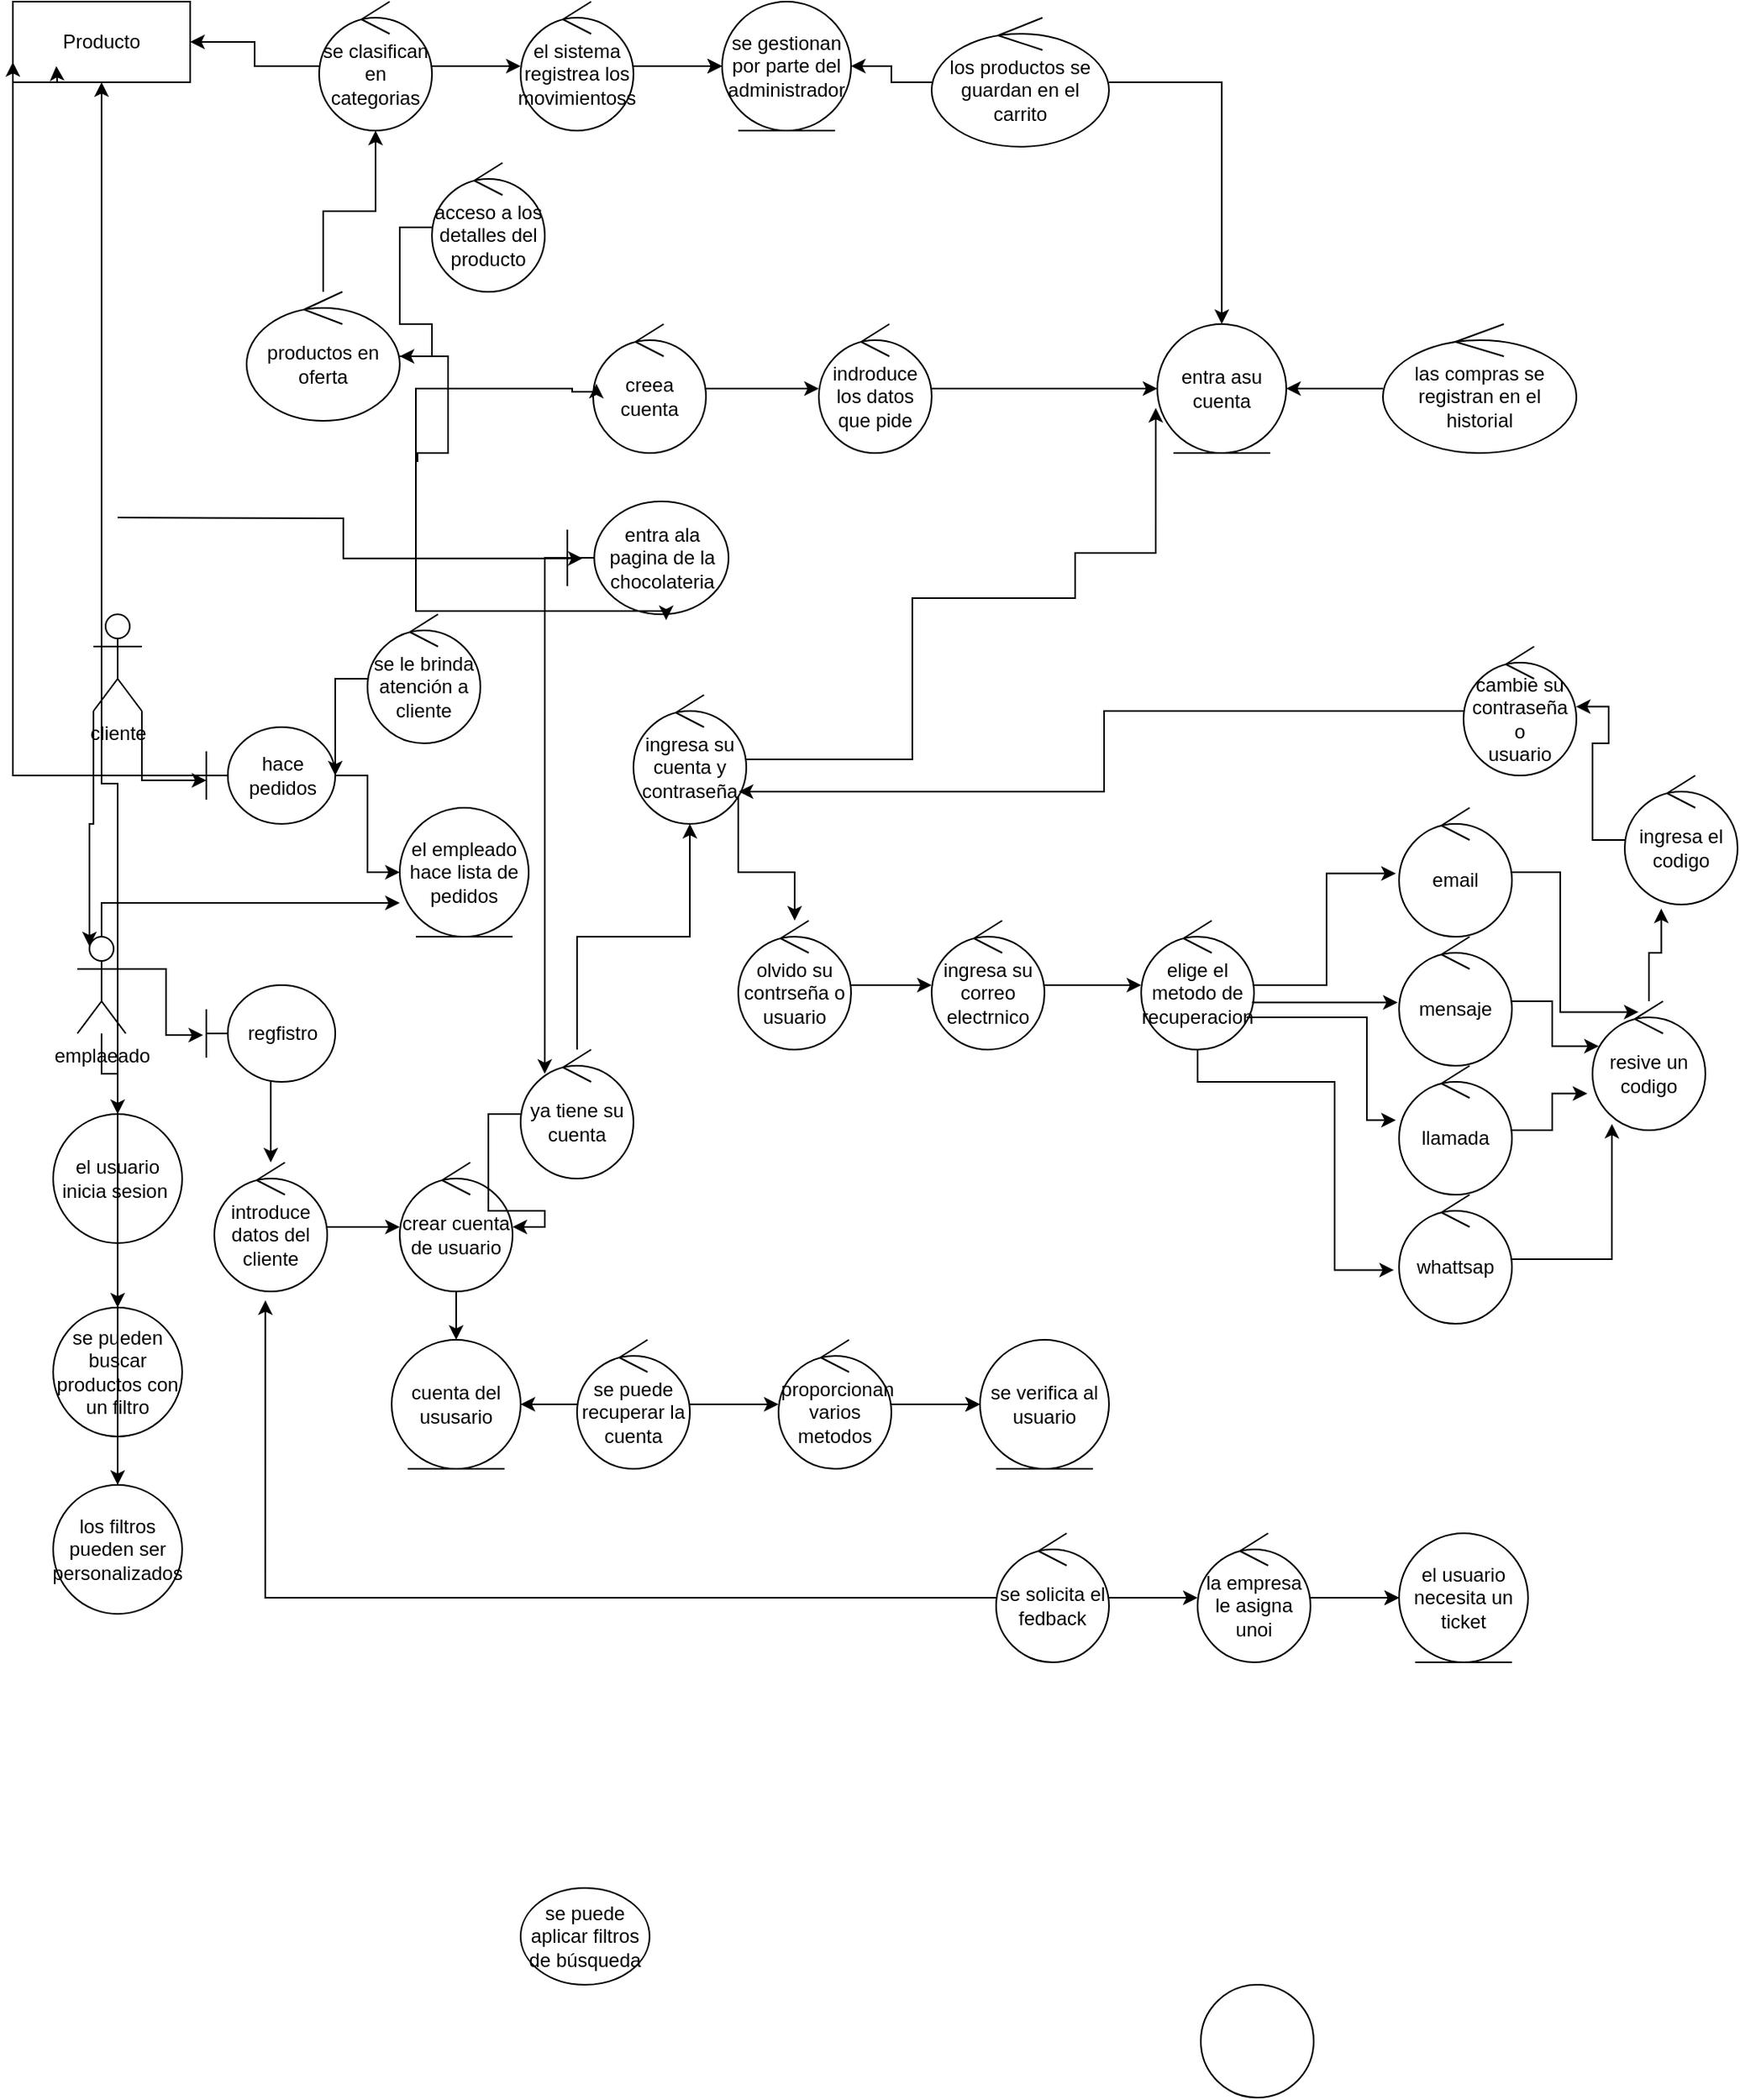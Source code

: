 <mxfile version="23.1.1" type="device">
  <diagram name="Página-1" id="9nGeygWYbtP7EZ2LUZBy">
    <mxGraphModel dx="2269" dy="2489" grid="1" gridSize="10" guides="1" tooltips="1" connect="1" arrows="1" fold="1" page="1" pageScale="1" pageWidth="827" pageHeight="1169" math="0" shadow="0">
      <root>
        <mxCell id="0" />
        <mxCell id="1" parent="0" />
        <mxCell id="-s-2-fAuSYVSoS1rx_Zm-1" value="cliente" style="shape=umlActor;verticalLabelPosition=bottom;verticalAlign=top;html=1;outlineConnect=0;" parent="1" vertex="1">
          <mxGeometry x="70" y="140" width="30" height="60" as="geometry" />
        </mxCell>
        <mxCell id="t1WnKL15a3Z1wyWNVecO-79" value="" style="edgeStyle=orthogonalEdgeStyle;rounded=0;orthogonalLoop=1;jettySize=auto;html=1;" parent="1" source="-s-2-fAuSYVSoS1rx_Zm-2" target="t1WnKL15a3Z1wyWNVecO-73" edge="1">
          <mxGeometry relative="1" as="geometry" />
        </mxCell>
        <mxCell id="-s-2-fAuSYVSoS1rx_Zm-2" value="emplaeado" style="shape=umlActor;verticalLabelPosition=bottom;verticalAlign=top;html=1;" parent="1" vertex="1">
          <mxGeometry x="60" y="340" width="30" height="60" as="geometry" />
        </mxCell>
        <mxCell id="-s-2-fAuSYVSoS1rx_Zm-28" style="edgeStyle=orthogonalEdgeStyle;rounded=0;orthogonalLoop=1;jettySize=auto;html=1;" parent="1" source="-s-2-fAuSYVSoS1rx_Zm-4" target="-s-2-fAuSYVSoS1rx_Zm-11" edge="1">
          <mxGeometry relative="1" as="geometry" />
        </mxCell>
        <mxCell id="-s-2-fAuSYVSoS1rx_Zm-4" value="regfistro" style="shape=umlBoundary;whiteSpace=wrap;html=1;" parent="1" vertex="1">
          <mxGeometry x="140" y="370" width="80" height="60" as="geometry" />
        </mxCell>
        <mxCell id="-s-2-fAuSYVSoS1rx_Zm-10" style="edgeStyle=orthogonalEdgeStyle;rounded=0;orthogonalLoop=1;jettySize=auto;html=1;exitX=0;exitY=1;exitDx=0;exitDy=0;exitPerimeter=0;entryX=0.25;entryY=0.1;entryDx=0;entryDy=0;entryPerimeter=0;" parent="1" source="-s-2-fAuSYVSoS1rx_Zm-1" target="-s-2-fAuSYVSoS1rx_Zm-2" edge="1">
          <mxGeometry relative="1" as="geometry" />
        </mxCell>
        <mxCell id="-s-2-fAuSYVSoS1rx_Zm-11" value="introduce datos del cliente" style="ellipse;shape=umlControl;whiteSpace=wrap;html=1;" parent="1" vertex="1">
          <mxGeometry x="145" y="480" width="70" height="80" as="geometry" />
        </mxCell>
        <mxCell id="-s-2-fAuSYVSoS1rx_Zm-30" style="edgeStyle=orthogonalEdgeStyle;rounded=0;orthogonalLoop=1;jettySize=auto;html=1;" parent="1" source="-s-2-fAuSYVSoS1rx_Zm-14" target="-s-2-fAuSYVSoS1rx_Zm-17" edge="1">
          <mxGeometry relative="1" as="geometry" />
        </mxCell>
        <mxCell id="-s-2-fAuSYVSoS1rx_Zm-14" value="crear cuenta&lt;br&gt;de usuario" style="ellipse;shape=umlControl;whiteSpace=wrap;html=1;" parent="1" vertex="1">
          <mxGeometry x="260" y="480" width="70" height="80" as="geometry" />
        </mxCell>
        <mxCell id="-s-2-fAuSYVSoS1rx_Zm-17" value="cuenta del ususario" style="ellipse;shape=umlEntity;whiteSpace=wrap;html=1;" parent="1" vertex="1">
          <mxGeometry x="255" y="590" width="80" height="80" as="geometry" />
        </mxCell>
        <mxCell id="Ky02TpI-vcFtRwFe9xzN-4" style="edgeStyle=orthogonalEdgeStyle;rounded=0;orthogonalLoop=1;jettySize=auto;html=1;entryX=0;entryY=0.5;entryDx=0;entryDy=0;" parent="1" source="-s-2-fAuSYVSoS1rx_Zm-24" target="Ky02TpI-vcFtRwFe9xzN-2" edge="1">
          <mxGeometry relative="1" as="geometry" />
        </mxCell>
        <mxCell id="-s-2-fAuSYVSoS1rx_Zm-24" value="hace pedidos" style="shape=umlBoundary;whiteSpace=wrap;html=1;" parent="1" vertex="1">
          <mxGeometry x="140" y="210" width="80" height="60" as="geometry" />
        </mxCell>
        <mxCell id="-s-2-fAuSYVSoS1rx_Zm-26" style="edgeStyle=orthogonalEdgeStyle;rounded=0;orthogonalLoop=1;jettySize=auto;html=1;exitX=1;exitY=1;exitDx=0;exitDy=0;exitPerimeter=0;entryX=0;entryY=0.55;entryDx=0;entryDy=0;entryPerimeter=0;" parent="1" source="-s-2-fAuSYVSoS1rx_Zm-1" target="-s-2-fAuSYVSoS1rx_Zm-24" edge="1">
          <mxGeometry relative="1" as="geometry" />
        </mxCell>
        <mxCell id="-s-2-fAuSYVSoS1rx_Zm-29" style="edgeStyle=orthogonalEdgeStyle;rounded=0;orthogonalLoop=1;jettySize=auto;html=1;entryX=0;entryY=0.5;entryDx=0;entryDy=0;entryPerimeter=0;" parent="1" source="-s-2-fAuSYVSoS1rx_Zm-11" target="-s-2-fAuSYVSoS1rx_Zm-14" edge="1">
          <mxGeometry relative="1" as="geometry" />
        </mxCell>
        <mxCell id="-s-2-fAuSYVSoS1rx_Zm-32" style="edgeStyle=orthogonalEdgeStyle;rounded=0;orthogonalLoop=1;jettySize=auto;html=1;exitX=1;exitY=0.333;exitDx=0;exitDy=0;exitPerimeter=0;entryX=-0.025;entryY=0.517;entryDx=0;entryDy=0;entryPerimeter=0;" parent="1" source="-s-2-fAuSYVSoS1rx_Zm-2" target="-s-2-fAuSYVSoS1rx_Zm-4" edge="1">
          <mxGeometry relative="1" as="geometry" />
        </mxCell>
        <mxCell id="Ky02TpI-vcFtRwFe9xzN-2" value="el empleado hace lista de pedidos" style="ellipse;shape=umlEntity;whiteSpace=wrap;html=1;" parent="1" vertex="1">
          <mxGeometry x="260" y="260" width="80" height="80" as="geometry" />
        </mxCell>
        <mxCell id="Ky02TpI-vcFtRwFe9xzN-3" style="edgeStyle=orthogonalEdgeStyle;rounded=0;orthogonalLoop=1;jettySize=auto;html=1;exitX=0.5;exitY=0;exitDx=0;exitDy=0;exitPerimeter=0;entryX=0;entryY=0.738;entryDx=0;entryDy=0;entryPerimeter=0;" parent="1" source="-s-2-fAuSYVSoS1rx_Zm-2" target="Ky02TpI-vcFtRwFe9xzN-2" edge="1">
          <mxGeometry relative="1" as="geometry" />
        </mxCell>
        <mxCell id="Ky02TpI-vcFtRwFe9xzN-8" value="entra ala pagina de la chocolateria" style="shape=umlBoundary;whiteSpace=wrap;html=1;" parent="1" vertex="1">
          <mxGeometry x="364" y="70" width="100" height="70" as="geometry" />
        </mxCell>
        <mxCell id="Ky02TpI-vcFtRwFe9xzN-9" style="edgeStyle=orthogonalEdgeStyle;rounded=0;orthogonalLoop=1;jettySize=auto;html=1;exitX=0.5;exitY=0.5;exitDx=0;exitDy=0;exitPerimeter=0;entryX=0.095;entryY=0.505;entryDx=0;entryDy=0;entryPerimeter=0;" parent="1" target="Ky02TpI-vcFtRwFe9xzN-8" edge="1">
          <mxGeometry relative="1" as="geometry">
            <mxPoint x="85" y="80" as="sourcePoint" />
            <mxPoint x="224" y="79.02" as="targetPoint" />
          </mxGeometry>
        </mxCell>
        <mxCell id="Ky02TpI-vcFtRwFe9xzN-13" style="edgeStyle=orthogonalEdgeStyle;rounded=0;orthogonalLoop=1;jettySize=auto;html=1;" parent="1" source="Ky02TpI-vcFtRwFe9xzN-10" target="Ky02TpI-vcFtRwFe9xzN-12" edge="1">
          <mxGeometry relative="1" as="geometry" />
        </mxCell>
        <mxCell id="Ky02TpI-vcFtRwFe9xzN-10" value="creea cuenta" style="ellipse;shape=umlControl;whiteSpace=wrap;html=1;" parent="1" vertex="1">
          <mxGeometry x="380" y="-40" width="70" height="80" as="geometry" />
        </mxCell>
        <mxCell id="Ky02TpI-vcFtRwFe9xzN-11" style="edgeStyle=orthogonalEdgeStyle;rounded=0;orthogonalLoop=1;jettySize=auto;html=1;entryX=0.029;entryY=0.463;entryDx=0;entryDy=0;entryPerimeter=0;" parent="1" target="Ky02TpI-vcFtRwFe9xzN-10" edge="1">
          <mxGeometry relative="1" as="geometry">
            <Array as="points">
              <mxPoint x="270" />
              <mxPoint x="367" />
              <mxPoint x="367" y="2" />
            </Array>
            <mxPoint x="270" y="45" as="sourcePoint" />
          </mxGeometry>
        </mxCell>
        <mxCell id="t1WnKL15a3Z1wyWNVecO-2" style="edgeStyle=orthogonalEdgeStyle;rounded=0;orthogonalLoop=1;jettySize=auto;html=1;" parent="1" source="Ky02TpI-vcFtRwFe9xzN-12" target="t1WnKL15a3Z1wyWNVecO-1" edge="1">
          <mxGeometry relative="1" as="geometry" />
        </mxCell>
        <mxCell id="Ky02TpI-vcFtRwFe9xzN-12" value="indroduce los datos que pide" style="ellipse;shape=umlControl;whiteSpace=wrap;html=1;" parent="1" vertex="1">
          <mxGeometry x="520" y="-40" width="70" height="80" as="geometry" />
        </mxCell>
        <mxCell id="t1WnKL15a3Z1wyWNVecO-1" value="entra asu cuenta" style="ellipse;shape=umlEntity;whiteSpace=wrap;html=1;" parent="1" vertex="1">
          <mxGeometry x="730" y="-40" width="80" height="80" as="geometry" />
        </mxCell>
        <mxCell id="t1WnKL15a3Z1wyWNVecO-14" style="edgeStyle=orthogonalEdgeStyle;rounded=0;orthogonalLoop=1;jettySize=auto;html=1;" parent="1" source="t1WnKL15a3Z1wyWNVecO-3" target="t1WnKL15a3Z1wyWNVecO-6" edge="1">
          <mxGeometry relative="1" as="geometry" />
        </mxCell>
        <mxCell id="t1WnKL15a3Z1wyWNVecO-40" value="" style="edgeStyle=orthogonalEdgeStyle;rounded=0;orthogonalLoop=1;jettySize=auto;html=1;" parent="1" source="t1WnKL15a3Z1wyWNVecO-3" target="-s-2-fAuSYVSoS1rx_Zm-14" edge="1">
          <mxGeometry relative="1" as="geometry" />
        </mxCell>
        <mxCell id="t1WnKL15a3Z1wyWNVecO-3" value="ya tiene su cuenta" style="ellipse;shape=umlControl;whiteSpace=wrap;html=1;" parent="1" vertex="1">
          <mxGeometry x="335" y="410" width="70" height="80" as="geometry" />
        </mxCell>
        <mxCell id="t1WnKL15a3Z1wyWNVecO-17" style="edgeStyle=orthogonalEdgeStyle;rounded=0;orthogonalLoop=1;jettySize=auto;html=1;" parent="1" source="t1WnKL15a3Z1wyWNVecO-6" target="t1WnKL15a3Z1wyWNVecO-11" edge="1">
          <mxGeometry relative="1" as="geometry">
            <Array as="points">
              <mxPoint x="470" y="300" />
              <mxPoint x="505" y="300" />
            </Array>
          </mxGeometry>
        </mxCell>
        <mxCell id="t1WnKL15a3Z1wyWNVecO-6" value="ingresa su cuenta y contraseña" style="ellipse;shape=umlControl;whiteSpace=wrap;html=1;" parent="1" vertex="1">
          <mxGeometry x="405" y="190" width="70" height="80" as="geometry" />
        </mxCell>
        <mxCell id="t1WnKL15a3Z1wyWNVecO-9" style="edgeStyle=orthogonalEdgeStyle;rounded=0;orthogonalLoop=1;jettySize=auto;html=1;entryX=0.214;entryY=0.188;entryDx=0;entryDy=0;entryPerimeter=0;" parent="1" source="Ky02TpI-vcFtRwFe9xzN-8" target="t1WnKL15a3Z1wyWNVecO-3" edge="1">
          <mxGeometry relative="1" as="geometry">
            <Array as="points">
              <mxPoint x="350" y="105" />
            </Array>
            <mxPoint x="420" y="180" as="sourcePoint" />
          </mxGeometry>
        </mxCell>
        <mxCell id="t1WnKL15a3Z1wyWNVecO-19" style="edgeStyle=orthogonalEdgeStyle;rounded=0;orthogonalLoop=1;jettySize=auto;html=1;" parent="1" source="t1WnKL15a3Z1wyWNVecO-11" target="t1WnKL15a3Z1wyWNVecO-18" edge="1">
          <mxGeometry relative="1" as="geometry" />
        </mxCell>
        <mxCell id="t1WnKL15a3Z1wyWNVecO-11" value="olvido su contrseña o usuario" style="ellipse;shape=umlControl;whiteSpace=wrap;html=1;" parent="1" vertex="1">
          <mxGeometry x="470" y="330" width="70" height="80" as="geometry" />
        </mxCell>
        <mxCell id="t1WnKL15a3Z1wyWNVecO-15" style="edgeStyle=orthogonalEdgeStyle;rounded=0;orthogonalLoop=1;jettySize=auto;html=1;entryX=-0.012;entryY=0.65;entryDx=0;entryDy=0;entryPerimeter=0;" parent="1" source="t1WnKL15a3Z1wyWNVecO-6" target="t1WnKL15a3Z1wyWNVecO-1" edge="1">
          <mxGeometry relative="1" as="geometry">
            <Array as="points">
              <mxPoint x="578" y="230" />
              <mxPoint x="578" y="130" />
              <mxPoint x="679" y="130" />
              <mxPoint x="679" y="102" />
            </Array>
          </mxGeometry>
        </mxCell>
        <mxCell id="t1WnKL15a3Z1wyWNVecO-21" style="edgeStyle=orthogonalEdgeStyle;rounded=0;orthogonalLoop=1;jettySize=auto;html=1;" parent="1" source="t1WnKL15a3Z1wyWNVecO-18" target="t1WnKL15a3Z1wyWNVecO-20" edge="1">
          <mxGeometry relative="1" as="geometry" />
        </mxCell>
        <mxCell id="t1WnKL15a3Z1wyWNVecO-18" value="ingresa su correo electrnico" style="ellipse;shape=umlControl;whiteSpace=wrap;html=1;" parent="1" vertex="1">
          <mxGeometry x="590" y="330" width="70" height="80" as="geometry" />
        </mxCell>
        <mxCell id="t1WnKL15a3Z1wyWNVecO-20" value="elige el metodo de recuperacion" style="ellipse;shape=umlControl;whiteSpace=wrap;html=1;" parent="1" vertex="1">
          <mxGeometry x="720" y="330" width="70" height="80" as="geometry" />
        </mxCell>
        <mxCell id="t1WnKL15a3Z1wyWNVecO-22" value="email" style="ellipse;shape=umlControl;whiteSpace=wrap;html=1;" parent="1" vertex="1">
          <mxGeometry x="880" y="260" width="70" height="80" as="geometry" />
        </mxCell>
        <mxCell id="t1WnKL15a3Z1wyWNVecO-23" value="mensaje" style="ellipse;shape=umlControl;whiteSpace=wrap;html=1;" parent="1" vertex="1">
          <mxGeometry x="880" y="340" width="70" height="80" as="geometry" />
        </mxCell>
        <mxCell id="t1WnKL15a3Z1wyWNVecO-24" value="llamada" style="ellipse;shape=umlControl;whiteSpace=wrap;html=1;" parent="1" vertex="1">
          <mxGeometry x="880" y="420" width="70" height="80" as="geometry" />
        </mxCell>
        <mxCell id="t1WnKL15a3Z1wyWNVecO-25" value="whattsap" style="ellipse;shape=umlControl;whiteSpace=wrap;html=1;" parent="1" vertex="1">
          <mxGeometry x="880" y="500" width="70" height="80" as="geometry" />
        </mxCell>
        <mxCell id="t1WnKL15a3Z1wyWNVecO-26" value="resive un codigo" style="ellipse;shape=umlControl;whiteSpace=wrap;html=1;" parent="1" vertex="1">
          <mxGeometry x="1000" y="380" width="70" height="80" as="geometry" />
        </mxCell>
        <mxCell id="t1WnKL15a3Z1wyWNVecO-27" style="edgeStyle=orthogonalEdgeStyle;rounded=0;orthogonalLoop=1;jettySize=auto;html=1;entryX=-0.029;entryY=0.51;entryDx=0;entryDy=0;entryPerimeter=0;" parent="1" source="t1WnKL15a3Z1wyWNVecO-20" target="t1WnKL15a3Z1wyWNVecO-22" edge="1">
          <mxGeometry relative="1" as="geometry" />
        </mxCell>
        <mxCell id="t1WnKL15a3Z1wyWNVecO-28" style="edgeStyle=orthogonalEdgeStyle;rounded=0;orthogonalLoop=1;jettySize=auto;html=1;entryX=-0.013;entryY=0.51;entryDx=0;entryDy=0;entryPerimeter=0;" parent="1" source="t1WnKL15a3Z1wyWNVecO-20" target="t1WnKL15a3Z1wyWNVecO-23" edge="1">
          <mxGeometry relative="1" as="geometry">
            <Array as="points">
              <mxPoint x="835" y="380" />
            </Array>
          </mxGeometry>
        </mxCell>
        <mxCell id="t1WnKL15a3Z1wyWNVecO-29" style="edgeStyle=orthogonalEdgeStyle;rounded=0;orthogonalLoop=1;jettySize=auto;html=1;entryX=-0.029;entryY=0.422;entryDx=0;entryDy=0;entryPerimeter=0;" parent="1" source="t1WnKL15a3Z1wyWNVecO-20" target="t1WnKL15a3Z1wyWNVecO-24" edge="1">
          <mxGeometry relative="1" as="geometry">
            <Array as="points">
              <mxPoint x="860" y="390" />
              <mxPoint x="860" y="454" />
            </Array>
          </mxGeometry>
        </mxCell>
        <mxCell id="t1WnKL15a3Z1wyWNVecO-30" style="edgeStyle=orthogonalEdgeStyle;rounded=0;orthogonalLoop=1;jettySize=auto;html=1;entryX=-0.046;entryY=0.584;entryDx=0;entryDy=0;entryPerimeter=0;" parent="1" source="t1WnKL15a3Z1wyWNVecO-20" target="t1WnKL15a3Z1wyWNVecO-25" edge="1">
          <mxGeometry relative="1" as="geometry">
            <Array as="points">
              <mxPoint x="755" y="430" />
              <mxPoint x="840" y="430" />
              <mxPoint x="840" y="547" />
            </Array>
          </mxGeometry>
        </mxCell>
        <mxCell id="t1WnKL15a3Z1wyWNVecO-31" value="ingresa el codigo" style="ellipse;shape=umlControl;whiteSpace=wrap;html=1;" parent="1" vertex="1">
          <mxGeometry x="1020" y="240" width="70" height="80" as="geometry" />
        </mxCell>
        <mxCell id="t1WnKL15a3Z1wyWNVecO-32" style="edgeStyle=orthogonalEdgeStyle;rounded=0;orthogonalLoop=1;jettySize=auto;html=1;entryX=0.408;entryY=0.084;entryDx=0;entryDy=0;entryPerimeter=0;" parent="1" source="t1WnKL15a3Z1wyWNVecO-22" target="t1WnKL15a3Z1wyWNVecO-26" edge="1">
          <mxGeometry relative="1" as="geometry">
            <Array as="points">
              <mxPoint x="980" y="300" />
              <mxPoint x="980" y="387" />
            </Array>
          </mxGeometry>
        </mxCell>
        <mxCell id="t1WnKL15a3Z1wyWNVecO-33" style="edgeStyle=orthogonalEdgeStyle;rounded=0;orthogonalLoop=1;jettySize=auto;html=1;entryX=0.055;entryY=0.349;entryDx=0;entryDy=0;entryPerimeter=0;" parent="1" source="t1WnKL15a3Z1wyWNVecO-23" target="t1WnKL15a3Z1wyWNVecO-26" edge="1">
          <mxGeometry relative="1" as="geometry" />
        </mxCell>
        <mxCell id="t1WnKL15a3Z1wyWNVecO-34" style="edgeStyle=orthogonalEdgeStyle;rounded=0;orthogonalLoop=1;jettySize=auto;html=1;entryX=-0.046;entryY=0.716;entryDx=0;entryDy=0;entryPerimeter=0;" parent="1" source="t1WnKL15a3Z1wyWNVecO-24" target="t1WnKL15a3Z1wyWNVecO-26" edge="1">
          <mxGeometry relative="1" as="geometry" />
        </mxCell>
        <mxCell id="t1WnKL15a3Z1wyWNVecO-35" style="edgeStyle=orthogonalEdgeStyle;rounded=0;orthogonalLoop=1;jettySize=auto;html=1;entryX=0.172;entryY=0.951;entryDx=0;entryDy=0;entryPerimeter=0;" parent="1" source="t1WnKL15a3Z1wyWNVecO-25" target="t1WnKL15a3Z1wyWNVecO-26" edge="1">
          <mxGeometry relative="1" as="geometry" />
        </mxCell>
        <mxCell id="t1WnKL15a3Z1wyWNVecO-36" style="edgeStyle=orthogonalEdgeStyle;rounded=0;orthogonalLoop=1;jettySize=auto;html=1;entryX=0.324;entryY=1.032;entryDx=0;entryDy=0;entryPerimeter=0;" parent="1" source="t1WnKL15a3Z1wyWNVecO-26" target="t1WnKL15a3Z1wyWNVecO-31" edge="1">
          <mxGeometry relative="1" as="geometry" />
        </mxCell>
        <mxCell id="t1WnKL15a3Z1wyWNVecO-39" style="edgeStyle=orthogonalEdgeStyle;rounded=0;orthogonalLoop=1;jettySize=auto;html=1;" parent="1" source="t1WnKL15a3Z1wyWNVecO-37" target="t1WnKL15a3Z1wyWNVecO-6" edge="1">
          <mxGeometry relative="1" as="geometry">
            <Array as="points">
              <mxPoint x="697" y="200" />
              <mxPoint x="697" y="250" />
            </Array>
          </mxGeometry>
        </mxCell>
        <mxCell id="t1WnKL15a3Z1wyWNVecO-37" value="cambie su contraseña o&lt;br&gt;usuario" style="ellipse;shape=umlControl;whiteSpace=wrap;html=1;" parent="1" vertex="1">
          <mxGeometry x="920" y="160" width="70" height="80" as="geometry" />
        </mxCell>
        <mxCell id="t1WnKL15a3Z1wyWNVecO-38" style="edgeStyle=orthogonalEdgeStyle;rounded=0;orthogonalLoop=1;jettySize=auto;html=1;entryX=0.996;entryY=0.466;entryDx=0;entryDy=0;entryPerimeter=0;" parent="1" source="t1WnKL15a3Z1wyWNVecO-31" target="t1WnKL15a3Z1wyWNVecO-37" edge="1">
          <mxGeometry relative="1" as="geometry" />
        </mxCell>
        <mxCell id="t1WnKL15a3Z1wyWNVecO-46" value="" style="edgeStyle=orthogonalEdgeStyle;rounded=0;orthogonalLoop=1;jettySize=auto;html=1;" parent="1" source="t1WnKL15a3Z1wyWNVecO-41" target="-s-2-fAuSYVSoS1rx_Zm-17" edge="1">
          <mxGeometry relative="1" as="geometry" />
        </mxCell>
        <mxCell id="t1WnKL15a3Z1wyWNVecO-41" value="se puede recuperar la cuenta" style="ellipse;shape=umlControl;whiteSpace=wrap;html=1;" parent="1" vertex="1">
          <mxGeometry x="370" y="590" width="70" height="80" as="geometry" />
        </mxCell>
        <mxCell id="t1WnKL15a3Z1wyWNVecO-42" style="edgeStyle=orthogonalEdgeStyle;rounded=0;orthogonalLoop=1;jettySize=auto;html=1;" parent="1" source="t1WnKL15a3Z1wyWNVecO-43" target="t1WnKL15a3Z1wyWNVecO-44" edge="1">
          <mxGeometry relative="1" as="geometry" />
        </mxCell>
        <mxCell id="t1WnKL15a3Z1wyWNVecO-47" value="" style="edgeStyle=orthogonalEdgeStyle;rounded=0;orthogonalLoop=1;jettySize=auto;html=1;" parent="1" source="t1WnKL15a3Z1wyWNVecO-43" target="t1WnKL15a3Z1wyWNVecO-44" edge="1">
          <mxGeometry relative="1" as="geometry" />
        </mxCell>
        <mxCell id="t1WnKL15a3Z1wyWNVecO-43" value="&amp;nbsp;proporcionan varios metodos" style="ellipse;shape=umlControl;whiteSpace=wrap;html=1;" parent="1" vertex="1">
          <mxGeometry x="495" y="590" width="70" height="80" as="geometry" />
        </mxCell>
        <mxCell id="t1WnKL15a3Z1wyWNVecO-44" value="se verifica al usuario" style="ellipse;shape=umlEntity;whiteSpace=wrap;html=1;" parent="1" vertex="1">
          <mxGeometry x="620" y="590" width="80" height="80" as="geometry" />
        </mxCell>
        <mxCell id="t1WnKL15a3Z1wyWNVecO-45" style="edgeStyle=orthogonalEdgeStyle;rounded=0;orthogonalLoop=1;jettySize=auto;html=1;entryX=0;entryY=0.5;entryDx=0;entryDy=0;entryPerimeter=0;" parent="1" source="t1WnKL15a3Z1wyWNVecO-41" target="t1WnKL15a3Z1wyWNVecO-43" edge="1">
          <mxGeometry relative="1" as="geometry" />
        </mxCell>
        <mxCell id="t1WnKL15a3Z1wyWNVecO-49" value="" style="edgeStyle=orthogonalEdgeStyle;rounded=0;orthogonalLoop=1;jettySize=auto;html=1;entryX=0.452;entryY=1.069;entryDx=0;entryDy=0;entryPerimeter=0;" parent="1" source="t1WnKL15a3Z1wyWNVecO-50" target="-s-2-fAuSYVSoS1rx_Zm-11" edge="1">
          <mxGeometry relative="1" as="geometry">
            <mxPoint x="510" y="760" as="targetPoint" />
          </mxGeometry>
        </mxCell>
        <mxCell id="t1WnKL15a3Z1wyWNVecO-50" value="se solicita el fedback" style="ellipse;shape=umlControl;whiteSpace=wrap;html=1;" parent="1" vertex="1">
          <mxGeometry x="630" y="710" width="70" height="80" as="geometry" />
        </mxCell>
        <mxCell id="t1WnKL15a3Z1wyWNVecO-51" style="edgeStyle=orthogonalEdgeStyle;rounded=0;orthogonalLoop=1;jettySize=auto;html=1;" parent="1" source="t1WnKL15a3Z1wyWNVecO-53" target="t1WnKL15a3Z1wyWNVecO-54" edge="1">
          <mxGeometry relative="1" as="geometry" />
        </mxCell>
        <mxCell id="t1WnKL15a3Z1wyWNVecO-52" value="" style="edgeStyle=orthogonalEdgeStyle;rounded=0;orthogonalLoop=1;jettySize=auto;html=1;" parent="1" source="t1WnKL15a3Z1wyWNVecO-53" target="t1WnKL15a3Z1wyWNVecO-54" edge="1">
          <mxGeometry relative="1" as="geometry" />
        </mxCell>
        <mxCell id="t1WnKL15a3Z1wyWNVecO-53" value="la empresa le asigna unoi" style="ellipse;shape=umlControl;whiteSpace=wrap;html=1;" parent="1" vertex="1">
          <mxGeometry x="755" y="710" width="70" height="80" as="geometry" />
        </mxCell>
        <mxCell id="t1WnKL15a3Z1wyWNVecO-54" value="el usuario necesita un ticket" style="ellipse;shape=umlEntity;whiteSpace=wrap;html=1;" parent="1" vertex="1">
          <mxGeometry x="880" y="710" width="80" height="80" as="geometry" />
        </mxCell>
        <mxCell id="t1WnKL15a3Z1wyWNVecO-55" style="edgeStyle=orthogonalEdgeStyle;rounded=0;orthogonalLoop=1;jettySize=auto;html=1;entryX=0;entryY=0.5;entryDx=0;entryDy=0;entryPerimeter=0;" parent="1" source="t1WnKL15a3Z1wyWNVecO-50" target="t1WnKL15a3Z1wyWNVecO-53" edge="1">
          <mxGeometry relative="1" as="geometry" />
        </mxCell>
        <mxCell id="t1WnKL15a3Z1wyWNVecO-65" value="Producto" style="html=1;whiteSpace=wrap;" parent="1" vertex="1">
          <mxGeometry x="20" y="-240" width="110" height="50" as="geometry" />
        </mxCell>
        <mxCell id="t1WnKL15a3Z1wyWNVecO-72" value="" style="edgeStyle=orthogonalEdgeStyle;rounded=0;orthogonalLoop=1;jettySize=auto;html=1;" parent="1" source="t1WnKL15a3Z1wyWNVecO-66" target="t1WnKL15a3Z1wyWNVecO-65" edge="1">
          <mxGeometry relative="1" as="geometry" />
        </mxCell>
        <mxCell id="t1WnKL15a3Z1wyWNVecO-66" value="se clasifican en categorias" style="ellipse;shape=umlControl;whiteSpace=wrap;html=1;" parent="1" vertex="1">
          <mxGeometry x="210" y="-240" width="70" height="80" as="geometry" />
        </mxCell>
        <mxCell id="t1WnKL15a3Z1wyWNVecO-67" style="edgeStyle=orthogonalEdgeStyle;rounded=0;orthogonalLoop=1;jettySize=auto;html=1;" parent="1" source="t1WnKL15a3Z1wyWNVecO-69" target="t1WnKL15a3Z1wyWNVecO-70" edge="1">
          <mxGeometry relative="1" as="geometry" />
        </mxCell>
        <mxCell id="t1WnKL15a3Z1wyWNVecO-68" value="" style="edgeStyle=orthogonalEdgeStyle;rounded=0;orthogonalLoop=1;jettySize=auto;html=1;" parent="1" source="t1WnKL15a3Z1wyWNVecO-69" target="t1WnKL15a3Z1wyWNVecO-70" edge="1">
          <mxGeometry relative="1" as="geometry" />
        </mxCell>
        <mxCell id="t1WnKL15a3Z1wyWNVecO-69" value="el sistema registrea los movimientoss" style="ellipse;shape=umlControl;whiteSpace=wrap;html=1;" parent="1" vertex="1">
          <mxGeometry x="335" y="-240" width="70" height="80" as="geometry" />
        </mxCell>
        <mxCell id="t1WnKL15a3Z1wyWNVecO-70" value="se gestionan por parte del administrador" style="ellipse;shape=umlEntity;whiteSpace=wrap;html=1;" parent="1" vertex="1">
          <mxGeometry x="460" y="-240" width="80" height="80" as="geometry" />
        </mxCell>
        <mxCell id="t1WnKL15a3Z1wyWNVecO-71" style="edgeStyle=orthogonalEdgeStyle;rounded=0;orthogonalLoop=1;jettySize=auto;html=1;entryX=0;entryY=0.5;entryDx=0;entryDy=0;entryPerimeter=0;" parent="1" source="t1WnKL15a3Z1wyWNVecO-66" target="t1WnKL15a3Z1wyWNVecO-69" edge="1">
          <mxGeometry relative="1" as="geometry" />
        </mxCell>
        <mxCell id="t1WnKL15a3Z1wyWNVecO-78" value="" style="edgeStyle=orthogonalEdgeStyle;rounded=0;orthogonalLoop=1;jettySize=auto;html=1;" parent="1" source="t1WnKL15a3Z1wyWNVecO-73" target="t1WnKL15a3Z1wyWNVecO-74" edge="1">
          <mxGeometry relative="1" as="geometry" />
        </mxCell>
        <mxCell id="t1WnKL15a3Z1wyWNVecO-73" value="el usuario inicia sesion&amp;nbsp;" style="ellipse;whiteSpace=wrap;html=1;" parent="1" vertex="1">
          <mxGeometry x="45" y="450" width="80" height="80" as="geometry" />
        </mxCell>
        <mxCell id="t1WnKL15a3Z1wyWNVecO-76" value="" style="edgeStyle=orthogonalEdgeStyle;rounded=0;orthogonalLoop=1;jettySize=auto;html=1;" parent="1" source="t1WnKL15a3Z1wyWNVecO-74" target="t1WnKL15a3Z1wyWNVecO-75" edge="1">
          <mxGeometry relative="1" as="geometry" />
        </mxCell>
        <mxCell id="t1WnKL15a3Z1wyWNVecO-74" value="se pueden buscar productos con un filtro" style="ellipse;whiteSpace=wrap;html=1;" parent="1" vertex="1">
          <mxGeometry x="45" y="570" width="80" height="80" as="geometry" />
        </mxCell>
        <mxCell id="t1WnKL15a3Z1wyWNVecO-77" value="" style="edgeStyle=orthogonalEdgeStyle;rounded=0;orthogonalLoop=1;jettySize=auto;html=1;" parent="1" source="t1WnKL15a3Z1wyWNVecO-75" target="t1WnKL15a3Z1wyWNVecO-65" edge="1">
          <mxGeometry relative="1" as="geometry" />
        </mxCell>
        <mxCell id="t1WnKL15a3Z1wyWNVecO-75" value="los filtros pueden ser personalizados" style="ellipse;whiteSpace=wrap;html=1;" parent="1" vertex="1">
          <mxGeometry x="45" y="680" width="80" height="80" as="geometry" />
        </mxCell>
        <mxCell id="P9Xxi4IH3Cys6vnTTbuC-1" value="" style="endArrow=classic;html=1;rounded=0;entryX=0;entryY=0.75;entryDx=0;entryDy=0;exitX=0.171;exitY=0.5;exitDx=0;exitDy=0;exitPerimeter=0;" edge="1" parent="1" source="-s-2-fAuSYVSoS1rx_Zm-24" target="t1WnKL15a3Z1wyWNVecO-65">
          <mxGeometry width="50" height="50" relative="1" as="geometry">
            <mxPoint x="20" y="800" as="sourcePoint" />
            <mxPoint x="230" y="480" as="targetPoint" />
            <Array as="points">
              <mxPoint x="20" y="240" />
            </Array>
          </mxGeometry>
        </mxCell>
        <mxCell id="P9Xxi4IH3Cys6vnTTbuC-2" style="edgeStyle=orthogonalEdgeStyle;rounded=0;orthogonalLoop=1;jettySize=auto;html=1;exitX=0.25;exitY=1;exitDx=0;exitDy=0;entryX=0.245;entryY=0.8;entryDx=0;entryDy=0;entryPerimeter=0;" edge="1" parent="1" source="t1WnKL15a3Z1wyWNVecO-65" target="t1WnKL15a3Z1wyWNVecO-65">
          <mxGeometry relative="1" as="geometry" />
        </mxCell>
        <mxCell id="P9Xxi4IH3Cys6vnTTbuC-3" value="se puede aplicar filtros de búsqueda" style="ellipse;whiteSpace=wrap;html=1;" vertex="1" parent="1">
          <mxGeometry x="335" y="930" width="80" height="60" as="geometry" />
        </mxCell>
        <mxCell id="P9Xxi4IH3Cys6vnTTbuC-5" value="" style="ellipse;whiteSpace=wrap;html=1;aspect=fixed;" vertex="1" parent="1">
          <mxGeometry x="757" y="990" width="70" height="70" as="geometry" />
        </mxCell>
        <mxCell id="P9Xxi4IH3Cys6vnTTbuC-8" value="" style="edgeStyle=orthogonalEdgeStyle;rounded=0;orthogonalLoop=1;jettySize=auto;html=1;entryX=0.613;entryY=1.052;entryDx=0;entryDy=0;entryPerimeter=0;" edge="1" parent="1" source="P9Xxi4IH3Cys6vnTTbuC-7" target="Ky02TpI-vcFtRwFe9xzN-8">
          <mxGeometry relative="1" as="geometry">
            <mxPoint x="270" y="45" as="targetPoint" />
            <Array as="points">
              <mxPoint x="290" y="-20" />
              <mxPoint x="290" y="40" />
              <mxPoint x="271" y="40" />
              <mxPoint x="271" y="45" />
              <mxPoint x="270" y="45" />
              <mxPoint x="270" y="138" />
              <mxPoint x="425" y="138" />
            </Array>
          </mxGeometry>
        </mxCell>
        <mxCell id="P9Xxi4IH3Cys6vnTTbuC-11" value="" style="edgeStyle=orthogonalEdgeStyle;rounded=0;orthogonalLoop=1;jettySize=auto;html=1;" edge="1" parent="1" source="P9Xxi4IH3Cys6vnTTbuC-7" target="t1WnKL15a3Z1wyWNVecO-66">
          <mxGeometry relative="1" as="geometry" />
        </mxCell>
        <mxCell id="P9Xxi4IH3Cys6vnTTbuC-7" value="productos en oferta" style="ellipse;shape=umlControl;whiteSpace=wrap;html=1;" vertex="1" parent="1">
          <mxGeometry x="165" y="-60" width="95" height="80" as="geometry" />
        </mxCell>
        <mxCell id="P9Xxi4IH3Cys6vnTTbuC-10" value="" style="edgeStyle=orthogonalEdgeStyle;rounded=0;orthogonalLoop=1;jettySize=auto;html=1;" edge="1" parent="1" source="P9Xxi4IH3Cys6vnTTbuC-9" target="P9Xxi4IH3Cys6vnTTbuC-7">
          <mxGeometry relative="1" as="geometry" />
        </mxCell>
        <mxCell id="P9Xxi4IH3Cys6vnTTbuC-9" value="acceso a los detalles del producto" style="ellipse;shape=umlControl;whiteSpace=wrap;html=1;" vertex="1" parent="1">
          <mxGeometry x="280" y="-140" width="70" height="80" as="geometry" />
        </mxCell>
        <mxCell id="P9Xxi4IH3Cys6vnTTbuC-15" value="" style="edgeStyle=orthogonalEdgeStyle;rounded=0;orthogonalLoop=1;jettySize=auto;html=1;" edge="1" parent="1" source="P9Xxi4IH3Cys6vnTTbuC-14" target="t1WnKL15a3Z1wyWNVecO-1">
          <mxGeometry relative="1" as="geometry" />
        </mxCell>
        <mxCell id="P9Xxi4IH3Cys6vnTTbuC-16" value="" style="edgeStyle=orthogonalEdgeStyle;rounded=0;orthogonalLoop=1;jettySize=auto;html=1;" edge="1" parent="1" source="P9Xxi4IH3Cys6vnTTbuC-14" target="t1WnKL15a3Z1wyWNVecO-70">
          <mxGeometry relative="1" as="geometry" />
        </mxCell>
        <mxCell id="P9Xxi4IH3Cys6vnTTbuC-14" value="los productos se guardan en el carrito" style="ellipse;shape=umlControl;whiteSpace=wrap;html=1;" vertex="1" parent="1">
          <mxGeometry x="590" y="-230" width="110" height="80" as="geometry" />
        </mxCell>
        <mxCell id="P9Xxi4IH3Cys6vnTTbuC-18" value="" style="edgeStyle=orthogonalEdgeStyle;rounded=0;orthogonalLoop=1;jettySize=auto;html=1;" edge="1" parent="1" source="P9Xxi4IH3Cys6vnTTbuC-17" target="t1WnKL15a3Z1wyWNVecO-1">
          <mxGeometry relative="1" as="geometry" />
        </mxCell>
        <mxCell id="P9Xxi4IH3Cys6vnTTbuC-17" value="las compras se registran en el historial" style="ellipse;shape=umlControl;whiteSpace=wrap;html=1;" vertex="1" parent="1">
          <mxGeometry x="870" y="-40" width="120" height="80" as="geometry" />
        </mxCell>
        <mxCell id="P9Xxi4IH3Cys6vnTTbuC-23" value="" style="edgeStyle=orthogonalEdgeStyle;rounded=0;orthogonalLoop=1;jettySize=auto;html=1;" edge="1" parent="1" source="P9Xxi4IH3Cys6vnTTbuC-22" target="-s-2-fAuSYVSoS1rx_Zm-24">
          <mxGeometry relative="1" as="geometry" />
        </mxCell>
        <mxCell id="P9Xxi4IH3Cys6vnTTbuC-22" value="se le brinda atención a cliente" style="ellipse;shape=umlControl;whiteSpace=wrap;html=1;" vertex="1" parent="1">
          <mxGeometry x="240" y="140" width="70" height="80" as="geometry" />
        </mxCell>
      </root>
    </mxGraphModel>
  </diagram>
</mxfile>
